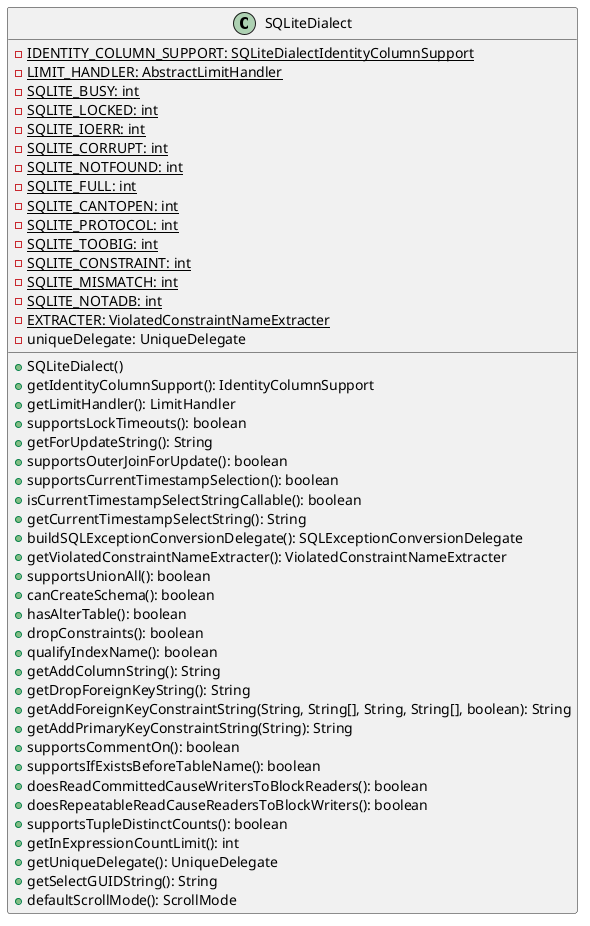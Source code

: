 @startuml

    class SQLiteDialect {
        {static} -IDENTITY_COLUMN_SUPPORT: SQLiteDialectIdentityColumnSupport
        {static} -LIMIT_HANDLER: AbstractLimitHandler
        {static} -SQLITE_BUSY: int
        {static} -SQLITE_LOCKED: int
        {static} -SQLITE_IOERR: int
        {static} -SQLITE_CORRUPT: int
        {static} -SQLITE_NOTFOUND: int
        {static} -SQLITE_FULL: int
        {static} -SQLITE_CANTOPEN: int
        {static} -SQLITE_PROTOCOL: int
        {static} -SQLITE_TOOBIG: int
        {static} -SQLITE_CONSTRAINT: int
        {static} -SQLITE_MISMATCH: int
        {static} -SQLITE_NOTADB: int
        {static} -EXTRACTER: ViolatedConstraintNameExtracter
        -uniqueDelegate: UniqueDelegate
        +SQLiteDialect()
        +getIdentityColumnSupport(): IdentityColumnSupport
        +getLimitHandler(): LimitHandler
        +supportsLockTimeouts(): boolean
        +getForUpdateString(): String
        +supportsOuterJoinForUpdate(): boolean
        +supportsCurrentTimestampSelection(): boolean
        +isCurrentTimestampSelectStringCallable(): boolean
        +getCurrentTimestampSelectString(): String
        +buildSQLExceptionConversionDelegate(): SQLExceptionConversionDelegate
        +getViolatedConstraintNameExtracter(): ViolatedConstraintNameExtracter
        +supportsUnionAll(): boolean
        +canCreateSchema(): boolean
        +hasAlterTable(): boolean
        +dropConstraints(): boolean
        +qualifyIndexName(): boolean
        +getAddColumnString(): String
        +getDropForeignKeyString(): String
        +getAddForeignKeyConstraintString(String, String[], String, String[], boolean): String
        +getAddPrimaryKeyConstraintString(String): String
        +supportsCommentOn(): boolean
        +supportsIfExistsBeforeTableName(): boolean
        +doesReadCommittedCauseWritersToBlockReaders(): boolean
        +doesRepeatableReadCauseReadersToBlockWriters(): boolean
        +supportsTupleDistinctCounts(): boolean
        +getInExpressionCountLimit(): int
        +getUniqueDelegate(): UniqueDelegate
        +getSelectGUIDString(): String
        +defaultScrollMode(): ScrollMode
    }

@enduml

